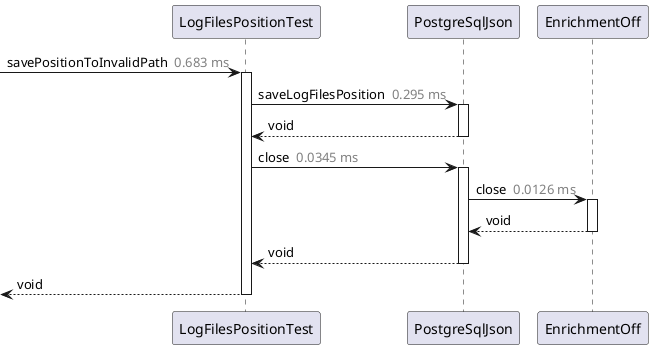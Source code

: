 @startuml

participant LogFilesPositionTest as "LogFilesPositionTest"
participant PostgreSqlJson as "PostgreSqlJson"
participant EnrichmentOff as "EnrichmentOff"
  [->LogFilesPositionTest: savePositionToInvalidPath <color:gray> 0.683 ms</color>
  activate LogFilesPositionTest
    LogFilesPositionTest->PostgreSqlJson: saveLogFilesPosition <color:gray> 0.295 ms</color>
    activate PostgreSqlJson
    LogFilesPositionTest<--PostgreSqlJson: void
    deactivate PostgreSqlJson
    LogFilesPositionTest->PostgreSqlJson: close <color:gray> 0.0345 ms</color>
    activate PostgreSqlJson
      PostgreSqlJson->EnrichmentOff: close <color:gray> 0.0126 ms</color>
      activate EnrichmentOff
      PostgreSqlJson<--EnrichmentOff: void
      deactivate EnrichmentOff
    LogFilesPositionTest<--PostgreSqlJson: void
    deactivate PostgreSqlJson
  [<--LogFilesPositionTest: void
  deactivate LogFilesPositionTest
@enduml